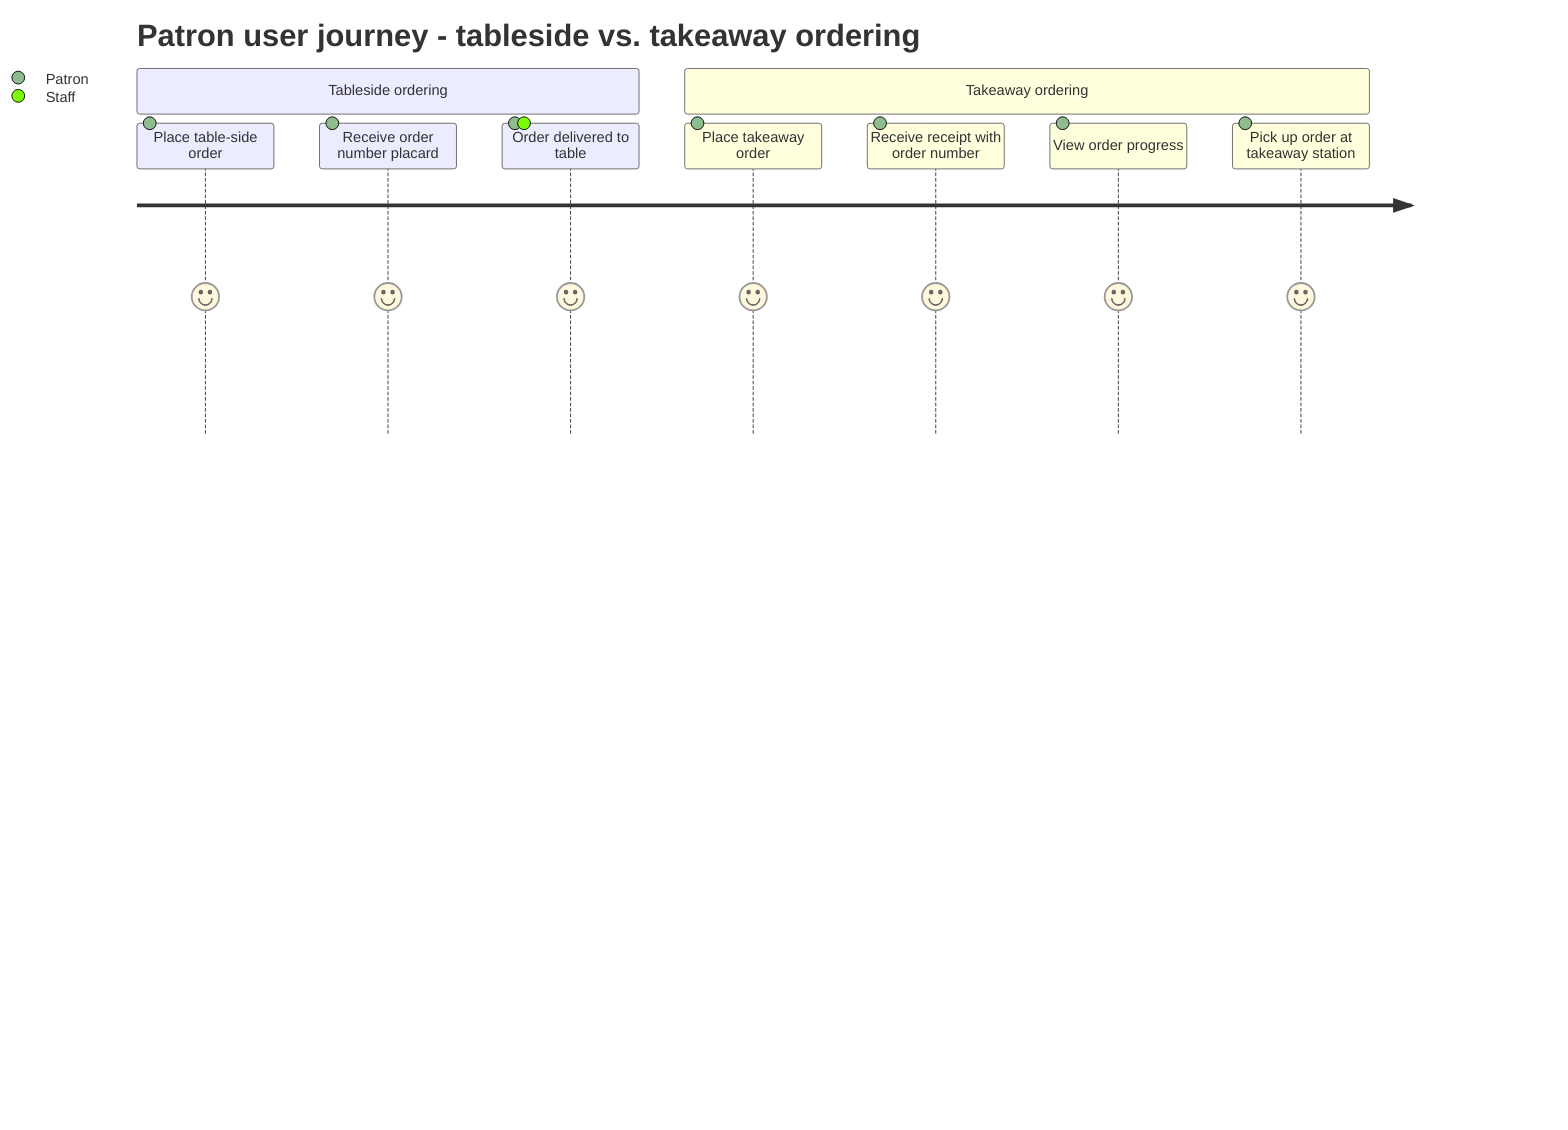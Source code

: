 journey
    title Patron user journey - tableside vs. takeaway ordering
    section Tableside ordering
      Place table-side order: 5: Patron
      Receive order number placard: 5: Patron
      Order delivered to table: 5: Patron, Staff
    section Takeaway ordering
      Place takeaway order: 5: Patron
      Receive receipt with order number: 5: Patron
      View order progress: 5: Patron
      Pick up order at takeaway station: 5: Patron